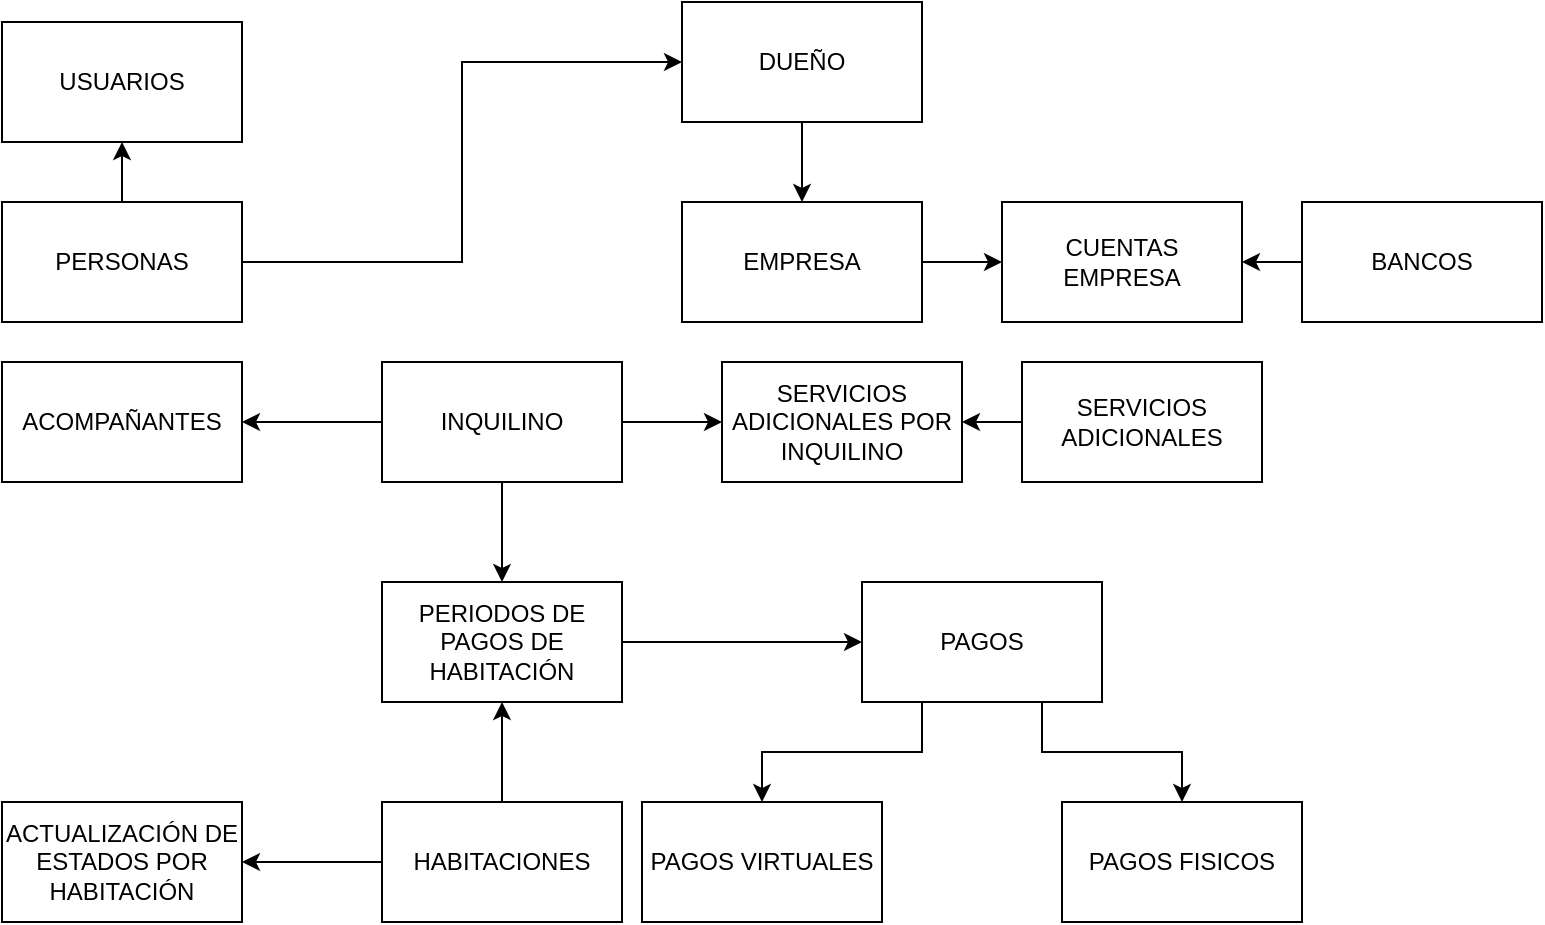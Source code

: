 <mxfile version="12.9.13" type="github">
  <diagram id="0RSpLNbLScIbGe8ZLiit" name="Page-1">
    <mxGraphModel dx="998" dy="548" grid="1" gridSize="10" guides="1" tooltips="1" connect="1" arrows="1" fold="1" page="1" pageScale="1" pageWidth="827" pageHeight="1169" math="0" shadow="0">
      <root>
        <mxCell id="0" />
        <mxCell id="1" parent="0" />
        <mxCell id="n4iATBKqcI-3AhqBi3jB-22" style="edgeStyle=orthogonalEdgeStyle;rounded=0;orthogonalLoop=1;jettySize=auto;html=1;entryX=0.5;entryY=1;entryDx=0;entryDy=0;" edge="1" parent="1" source="pzR-5Yqq6GvgtkR-p-Id-1" target="pzR-5Yqq6GvgtkR-p-Id-2">
          <mxGeometry relative="1" as="geometry" />
        </mxCell>
        <mxCell id="n4iATBKqcI-3AhqBi3jB-23" style="edgeStyle=orthogonalEdgeStyle;rounded=0;orthogonalLoop=1;jettySize=auto;html=1;entryX=0;entryY=0.5;entryDx=0;entryDy=0;" edge="1" parent="1" source="pzR-5Yqq6GvgtkR-p-Id-1" target="pzR-5Yqq6GvgtkR-p-Id-5">
          <mxGeometry relative="1" as="geometry" />
        </mxCell>
        <mxCell id="pzR-5Yqq6GvgtkR-p-Id-1" value="PERSONAS" style="rounded=0;whiteSpace=wrap;html=1;" parent="1" vertex="1">
          <mxGeometry x="20" y="100" width="120" height="60" as="geometry" />
        </mxCell>
        <mxCell id="pzR-5Yqq6GvgtkR-p-Id-2" value="USUARIOS" style="rounded=0;whiteSpace=wrap;html=1;" parent="1" vertex="1">
          <mxGeometry x="20" y="10" width="120" height="60" as="geometry" />
        </mxCell>
        <mxCell id="n4iATBKqcI-3AhqBi3jB-12" style="edgeStyle=orthogonalEdgeStyle;rounded=0;orthogonalLoop=1;jettySize=auto;html=1;entryX=0.5;entryY=0;entryDx=0;entryDy=0;" edge="1" parent="1" source="pzR-5Yqq6GvgtkR-p-Id-4" target="n4iATBKqcI-3AhqBi3jB-5">
          <mxGeometry relative="1" as="geometry" />
        </mxCell>
        <mxCell id="n4iATBKqcI-3AhqBi3jB-18" style="edgeStyle=orthogonalEdgeStyle;rounded=0;orthogonalLoop=1;jettySize=auto;html=1;" edge="1" parent="1" source="pzR-5Yqq6GvgtkR-p-Id-4" target="n4iATBKqcI-3AhqBi3jB-6">
          <mxGeometry relative="1" as="geometry" />
        </mxCell>
        <mxCell id="n4iATBKqcI-3AhqBi3jB-19" style="edgeStyle=orthogonalEdgeStyle;rounded=0;orthogonalLoop=1;jettySize=auto;html=1;entryX=0;entryY=0.5;entryDx=0;entryDy=0;" edge="1" parent="1" source="pzR-5Yqq6GvgtkR-p-Id-4" target="n4iATBKqcI-3AhqBi3jB-3">
          <mxGeometry relative="1" as="geometry" />
        </mxCell>
        <mxCell id="pzR-5Yqq6GvgtkR-p-Id-4" value="INQUILINO" style="rounded=0;whiteSpace=wrap;html=1;" parent="1" vertex="1">
          <mxGeometry x="210" y="180" width="120" height="60" as="geometry" />
        </mxCell>
        <mxCell id="n4iATBKqcI-3AhqBi3jB-24" style="edgeStyle=orthogonalEdgeStyle;rounded=0;orthogonalLoop=1;jettySize=auto;html=1;entryX=0.5;entryY=0;entryDx=0;entryDy=0;" edge="1" parent="1" source="pzR-5Yqq6GvgtkR-p-Id-5" target="pzR-5Yqq6GvgtkR-p-Id-6">
          <mxGeometry relative="1" as="geometry" />
        </mxCell>
        <mxCell id="pzR-5Yqq6GvgtkR-p-Id-5" value="DUEÑO" style="rounded=0;whiteSpace=wrap;html=1;" parent="1" vertex="1">
          <mxGeometry x="360" width="120" height="60" as="geometry" />
        </mxCell>
        <mxCell id="n4iATBKqcI-3AhqBi3jB-25" style="edgeStyle=orthogonalEdgeStyle;rounded=0;orthogonalLoop=1;jettySize=auto;html=1;entryX=0;entryY=0.5;entryDx=0;entryDy=0;" edge="1" parent="1" source="pzR-5Yqq6GvgtkR-p-Id-6" target="pzR-5Yqq6GvgtkR-p-Id-7">
          <mxGeometry relative="1" as="geometry" />
        </mxCell>
        <mxCell id="pzR-5Yqq6GvgtkR-p-Id-6" value="EMPRESA" style="rounded=0;whiteSpace=wrap;html=1;" parent="1" vertex="1">
          <mxGeometry x="360" y="100" width="120" height="60" as="geometry" />
        </mxCell>
        <mxCell id="pzR-5Yqq6GvgtkR-p-Id-7" value="CUENTAS EMPRESA" style="rounded=0;whiteSpace=wrap;html=1;" parent="1" vertex="1">
          <mxGeometry x="520" y="100" width="120" height="60" as="geometry" />
        </mxCell>
        <mxCell id="n4iATBKqcI-3AhqBi3jB-27" style="edgeStyle=orthogonalEdgeStyle;rounded=0;orthogonalLoop=1;jettySize=auto;html=1;entryX=1;entryY=0.5;entryDx=0;entryDy=0;" edge="1" parent="1" source="pzR-5Yqq6GvgtkR-p-Id-8" target="pzR-5Yqq6GvgtkR-p-Id-7">
          <mxGeometry relative="1" as="geometry" />
        </mxCell>
        <mxCell id="pzR-5Yqq6GvgtkR-p-Id-8" value="BANCOS" style="rounded=0;whiteSpace=wrap;html=1;" parent="1" vertex="1">
          <mxGeometry x="670" y="100" width="120" height="60" as="geometry" />
        </mxCell>
        <mxCell id="n4iATBKqcI-3AhqBi3jB-13" style="edgeStyle=orthogonalEdgeStyle;rounded=0;orthogonalLoop=1;jettySize=auto;html=1;" edge="1" parent="1" source="pzR-5Yqq6GvgtkR-p-Id-9" target="n4iATBKqcI-3AhqBi3jB-5">
          <mxGeometry relative="1" as="geometry" />
        </mxCell>
        <mxCell id="n4iATBKqcI-3AhqBi3jB-17" style="edgeStyle=orthogonalEdgeStyle;rounded=0;orthogonalLoop=1;jettySize=auto;html=1;entryX=1;entryY=0.5;entryDx=0;entryDy=0;" edge="1" parent="1" source="pzR-5Yqq6GvgtkR-p-Id-9" target="n4iATBKqcI-3AhqBi3jB-16">
          <mxGeometry relative="1" as="geometry" />
        </mxCell>
        <mxCell id="pzR-5Yqq6GvgtkR-p-Id-9" value="HABITACIONES" style="rounded=0;whiteSpace=wrap;html=1;" parent="1" vertex="1">
          <mxGeometry x="210" y="400" width="120" height="60" as="geometry" />
        </mxCell>
        <mxCell id="n4iATBKqcI-3AhqBi3jB-29" style="edgeStyle=orthogonalEdgeStyle;rounded=0;orthogonalLoop=1;jettySize=auto;html=1;exitX=0.25;exitY=1;exitDx=0;exitDy=0;" edge="1" parent="1" source="pzR-5Yqq6GvgtkR-p-Id-10" target="pzR-5Yqq6GvgtkR-p-Id-11">
          <mxGeometry relative="1" as="geometry" />
        </mxCell>
        <mxCell id="n4iATBKqcI-3AhqBi3jB-30" style="edgeStyle=orthogonalEdgeStyle;rounded=0;orthogonalLoop=1;jettySize=auto;html=1;exitX=0.75;exitY=1;exitDx=0;exitDy=0;entryX=0.5;entryY=0;entryDx=0;entryDy=0;" edge="1" parent="1" source="pzR-5Yqq6GvgtkR-p-Id-10" target="pzR-5Yqq6GvgtkR-p-Id-12">
          <mxGeometry relative="1" as="geometry" />
        </mxCell>
        <mxCell id="pzR-5Yqq6GvgtkR-p-Id-10" value="PAGOS" style="rounded=0;whiteSpace=wrap;html=1;" parent="1" vertex="1">
          <mxGeometry x="450" y="290" width="120" height="60" as="geometry" />
        </mxCell>
        <mxCell id="pzR-5Yqq6GvgtkR-p-Id-11" value="PAGOS VIRTUALES" style="rounded=0;whiteSpace=wrap;html=1;" parent="1" vertex="1">
          <mxGeometry x="340" y="400" width="120" height="60" as="geometry" />
        </mxCell>
        <mxCell id="pzR-5Yqq6GvgtkR-p-Id-12" value="PAGOS FISICOS" style="rounded=0;whiteSpace=wrap;html=1;" parent="1" vertex="1">
          <mxGeometry x="550" y="400" width="120" height="60" as="geometry" />
        </mxCell>
        <mxCell id="n4iATBKqcI-3AhqBi3jB-20" style="edgeStyle=orthogonalEdgeStyle;rounded=0;orthogonalLoop=1;jettySize=auto;html=1;entryX=1;entryY=0.5;entryDx=0;entryDy=0;" edge="1" parent="1" source="n4iATBKqcI-3AhqBi3jB-1" target="n4iATBKqcI-3AhqBi3jB-3">
          <mxGeometry relative="1" as="geometry" />
        </mxCell>
        <mxCell id="n4iATBKqcI-3AhqBi3jB-1" value="SERVICIOS ADICIONALES" style="rounded=0;whiteSpace=wrap;html=1;" vertex="1" parent="1">
          <mxGeometry x="530" y="180" width="120" height="60" as="geometry" />
        </mxCell>
        <mxCell id="n4iATBKqcI-3AhqBi3jB-3" value="SERVICIOS ADICIONALES POR INQUILINO" style="rounded=0;whiteSpace=wrap;html=1;" vertex="1" parent="1">
          <mxGeometry x="380" y="180" width="120" height="60" as="geometry" />
        </mxCell>
        <mxCell id="n4iATBKqcI-3AhqBi3jB-28" style="edgeStyle=orthogonalEdgeStyle;rounded=0;orthogonalLoop=1;jettySize=auto;html=1;" edge="1" parent="1" source="n4iATBKqcI-3AhqBi3jB-5" target="pzR-5Yqq6GvgtkR-p-Id-10">
          <mxGeometry relative="1" as="geometry" />
        </mxCell>
        <mxCell id="n4iATBKqcI-3AhqBi3jB-5" value="PERIODOS DE PAGOS DE HABITACIÓN" style="rounded=0;whiteSpace=wrap;html=1;" vertex="1" parent="1">
          <mxGeometry x="210" y="290" width="120" height="60" as="geometry" />
        </mxCell>
        <mxCell id="n4iATBKqcI-3AhqBi3jB-6" value="ACOMPAÑANTES" style="rounded=0;whiteSpace=wrap;html=1;" vertex="1" parent="1">
          <mxGeometry x="20" y="180" width="120" height="60" as="geometry" />
        </mxCell>
        <mxCell id="n4iATBKqcI-3AhqBi3jB-16" value="ACTUALIZACIÓN DE ESTADOS POR HABITACIÓN" style="rounded=0;whiteSpace=wrap;html=1;" vertex="1" parent="1">
          <mxGeometry x="20" y="400" width="120" height="60" as="geometry" />
        </mxCell>
      </root>
    </mxGraphModel>
  </diagram>
</mxfile>
